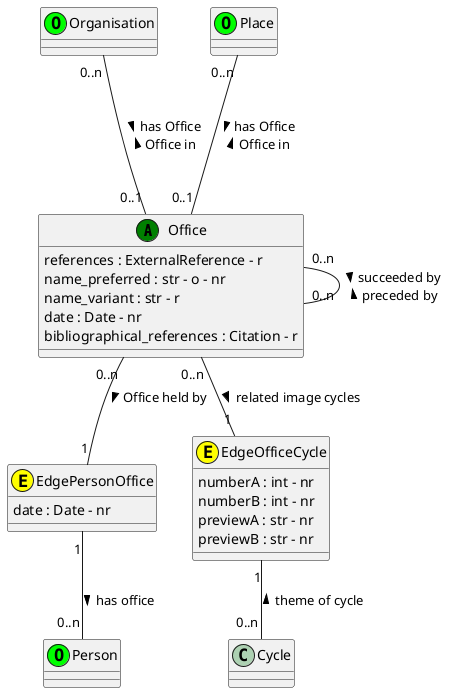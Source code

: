 @startuml
class Office <<(A,green)>>

Office : references : ExternalReference - r
Office : name_preferred : str - o - nr
Office : name_variant : str - r
Office : date : Date - nr
Office : bibliographical_references : Citation - r



class Person <<(O,lime)>>

class Organisation <<(O,lime)>>

class Place <<(O,lime)>>

class EdgePersonOffice <<(E,yellow)>>
EdgePersonOffice : date : Date - nr

class EdgeOfficeCycle <<(E,yellow)>>
EdgeOfficeCycle : numberA : int - nr
EdgeOfficeCycle : numberB : int - nr
EdgeOfficeCycle : previewA : str - nr
EdgeOfficeCycle : previewB : str - nr


Organisation "0..n" --- "0..1" Office : > has Office \n Office in <

Place "0..n" --- "0..1" Office : > has Office \n Office in <

Office "0..n" -- "1" EdgePersonOffice : > Office held by
EdgePersonOffice "1" -- "0..n" Person : > has office

Office "0..n" --- "0..n" Office : > succeeded by \n preceded by <

Office "0..n" -- "1" EdgeOfficeCycle : related image cycles >
EdgeOfficeCycle "1" -- "0..n" Cycle : theme of cycle <


@enduml